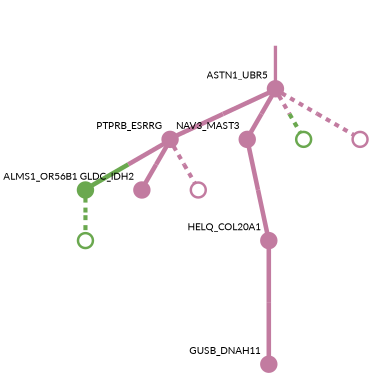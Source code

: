 strict digraph  {
graph[splines=false]; nodesep=0.7; rankdir=TB; ranksep=0.6; forcelabels=true; dpi=600; size=2.5;
0 [color="#c27ba0ff", fillcolor="#c27ba0ff", fixedsize=true, fontname=Lato, fontsize="12pt", height="0.25", label="", penwidth=3, shape=circle, style=filled, xlabel=ASTN1_UBR5];
3 [color="#c27ba0ff", fillcolor="#c27ba0ff", fixedsize=true, fontname=Lato, fontsize="12pt", height="0.25", label="", penwidth=3, shape=circle, style=filled, xlabel=PTPRB_ESRRG];
5 [color="#c27ba0ff", fillcolor="#c27ba0ff", fixedsize=true, fontname=Lato, fontsize="12pt", height="0.25", label="", penwidth=3, shape=circle, style=filled, xlabel=NAV3_MAST3];
7 [color="#6aa84fff", fillcolor="#6aa84fff", fixedsize=true, fontname=Lato, fontsize="12pt", height="0.25", label="", penwidth=3, shape=circle, style=solid, xlabel=""];
9 [color="#c27ba0ff", fillcolor="#c27ba0ff", fixedsize=true, fontname=Lato, fontsize="12pt", height="0.25", label="", penwidth=3, shape=circle, style=solid, xlabel=""];
2 [color="#c27ba0ff", fillcolor="#c27ba0ff", fixedsize=true, fontname=Lato, fontsize="12pt", height="0.25", label="", penwidth=3, shape=circle, style=filled, xlabel=HELQ_COL20A1];
1 [color="#c27ba0ff", fillcolor="#c27ba0ff", fixedsize=true, fontname=Lato, fontsize="12pt", height="0.25", label="", penwidth=3, shape=circle, style=filled, xlabel=GUSB_DNAH11];
4 [color="#6aa84fff", fillcolor="#6aa84fff", fixedsize=true, fontname=Lato, fontsize="12pt", height="0.25", label="", penwidth=3, shape=circle, style=filled, xlabel=ALMS1_OR56B1];
6 [color="#c27ba0ff", fillcolor="#c27ba0ff", fixedsize=true, fontname=Lato, fontsize="12pt", height="0.25", label="", penwidth=3, shape=circle, style=filled, xlabel=GLDC_IDH2];
10 [color="#c27ba0ff", fillcolor="#c27ba0ff", fixedsize=true, fontname=Lato, fontsize="12pt", height="0.25", label="", penwidth=3, shape=circle, style=solid, xlabel=""];
8 [color="#6aa84fff", fillcolor="#6aa84fff", fixedsize=true, fontname=Lato, fontsize="12pt", height="0.25", label="", penwidth=3, shape=circle, style=solid, xlabel=""];
normal [label="", penwidth=3, style=invis, xlabel=ASTN1_UBR5];
0 -> 3  [arrowsize=0, color="#c27ba0ff;0.5:#c27ba0ff", minlen="1.5185184478759766", penwidth="5.5", style=solid];
0 -> 5  [arrowsize=0, color="#c27ba0ff;0.5:#c27ba0ff", minlen="1.2469135522842407", penwidth="5.5", style=solid];
0 -> 7  [arrowsize=0, color="#c27ba0ff;0.5:#6aa84fff", minlen="1.0987653732299805", penwidth=5, style=dashed];
0 -> 9  [arrowsize=0, color="#c27ba0ff;0.5:#c27ba0ff", minlen="1.0987653732299805", penwidth=5, style=dashed];
3 -> 4  [arrowsize=0, color="#c27ba0ff;0.5:#6aa84fff", minlen="1.3456790447235107", penwidth="5.5", style=solid];
3 -> 6  [arrowsize=0, color="#c27ba0ff;0.5:#c27ba0ff", minlen="1.1975308656692505", penwidth="5.5", style=solid];
3 -> 10  [arrowsize=0, color="#c27ba0ff;0.5:#c27ba0ff", minlen="1.0987653732299805", penwidth=5, style=dashed];
5 -> 2  [arrowsize=0, color="#c27ba0ff;0.5:#c27ba0ff", minlen="2.160493850708008", penwidth="5.5", style=solid];
2 -> 1  [arrowsize=0, color="#c27ba0ff;0.5:#c27ba0ff", minlen="3.0", penwidth="5.5", style=solid];
4 -> 8  [arrowsize=0, color="#6aa84fff;0.5:#6aa84fff", minlen="1.0987653732299805", penwidth=5, style=dashed];
normal -> 0  [arrowsize=0, color="#c27ba0ff", label="", penwidth=4, style=solid];
}
